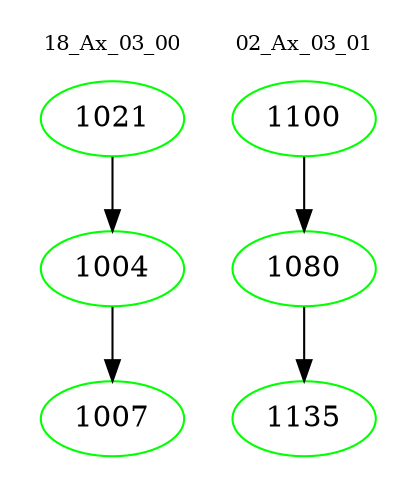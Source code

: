 digraph{
subgraph cluster_0 {
color = white
label = "18_Ax_03_00";
fontsize=10;
T0_1021 [label="1021", color="green"]
T0_1021 -> T0_1004 [color="black"]
T0_1004 [label="1004", color="green"]
T0_1004 -> T0_1007 [color="black"]
T0_1007 [label="1007", color="green"]
}
subgraph cluster_1 {
color = white
label = "02_Ax_03_01";
fontsize=10;
T1_1100 [label="1100", color="green"]
T1_1100 -> T1_1080 [color="black"]
T1_1080 [label="1080", color="green"]
T1_1080 -> T1_1135 [color="black"]
T1_1135 [label="1135", color="green"]
}
}
